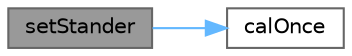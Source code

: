 digraph "setStander"
{
 // LATEX_PDF_SIZE
  bgcolor="transparent";
  edge [fontname=Helvetica,fontsize=10,labelfontname=Helvetica,labelfontsize=10];
  node [fontname=Helvetica,fontsize=10,shape=box,height=0.2,width=0.4];
  rankdir="LR";
  Node1 [id="Node000001",label="setStander",height=0.2,width=0.4,color="gray40", fillcolor="grey60", style="filled", fontcolor="black",tooltip="设置基准尺寸"];
  Node1 -> Node2 [id="edge1_Node000001_Node000002",color="steelblue1",style="solid",tooltip=" "];
  Node2 [id="Node000002",label="calOnce",height=0.2,width=0.4,color="grey40", fillcolor="white", style="filled",URL="$class_s_mask_widget.html#a0a32a006aacffb9dd73a961d26ae78fc",tooltip="计算几何参数"];
}
